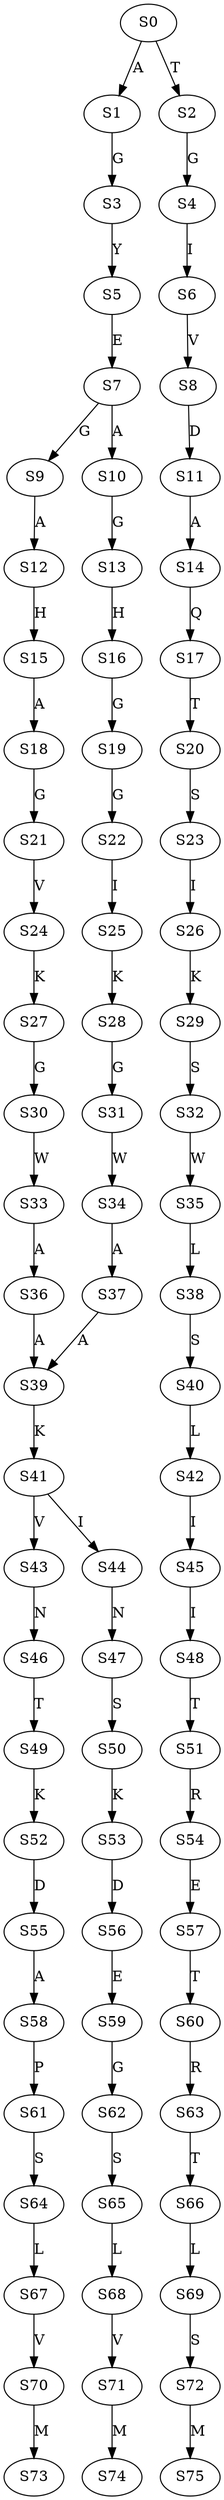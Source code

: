 strict digraph  {
	S0 -> S1 [ label = A ];
	S0 -> S2 [ label = T ];
	S1 -> S3 [ label = G ];
	S2 -> S4 [ label = G ];
	S3 -> S5 [ label = Y ];
	S4 -> S6 [ label = I ];
	S5 -> S7 [ label = E ];
	S6 -> S8 [ label = V ];
	S7 -> S9 [ label = G ];
	S7 -> S10 [ label = A ];
	S8 -> S11 [ label = D ];
	S9 -> S12 [ label = A ];
	S10 -> S13 [ label = G ];
	S11 -> S14 [ label = A ];
	S12 -> S15 [ label = H ];
	S13 -> S16 [ label = H ];
	S14 -> S17 [ label = Q ];
	S15 -> S18 [ label = A ];
	S16 -> S19 [ label = G ];
	S17 -> S20 [ label = T ];
	S18 -> S21 [ label = G ];
	S19 -> S22 [ label = G ];
	S20 -> S23 [ label = S ];
	S21 -> S24 [ label = V ];
	S22 -> S25 [ label = I ];
	S23 -> S26 [ label = I ];
	S24 -> S27 [ label = K ];
	S25 -> S28 [ label = K ];
	S26 -> S29 [ label = K ];
	S27 -> S30 [ label = G ];
	S28 -> S31 [ label = G ];
	S29 -> S32 [ label = S ];
	S30 -> S33 [ label = W ];
	S31 -> S34 [ label = W ];
	S32 -> S35 [ label = W ];
	S33 -> S36 [ label = A ];
	S34 -> S37 [ label = A ];
	S35 -> S38 [ label = L ];
	S36 -> S39 [ label = A ];
	S37 -> S39 [ label = A ];
	S38 -> S40 [ label = S ];
	S39 -> S41 [ label = K ];
	S40 -> S42 [ label = L ];
	S41 -> S43 [ label = V ];
	S41 -> S44 [ label = I ];
	S42 -> S45 [ label = I ];
	S43 -> S46 [ label = N ];
	S44 -> S47 [ label = N ];
	S45 -> S48 [ label = I ];
	S46 -> S49 [ label = T ];
	S47 -> S50 [ label = S ];
	S48 -> S51 [ label = T ];
	S49 -> S52 [ label = K ];
	S50 -> S53 [ label = K ];
	S51 -> S54 [ label = R ];
	S52 -> S55 [ label = D ];
	S53 -> S56 [ label = D ];
	S54 -> S57 [ label = E ];
	S55 -> S58 [ label = A ];
	S56 -> S59 [ label = E ];
	S57 -> S60 [ label = T ];
	S58 -> S61 [ label = P ];
	S59 -> S62 [ label = G ];
	S60 -> S63 [ label = R ];
	S61 -> S64 [ label = S ];
	S62 -> S65 [ label = S ];
	S63 -> S66 [ label = T ];
	S64 -> S67 [ label = L ];
	S65 -> S68 [ label = L ];
	S66 -> S69 [ label = L ];
	S67 -> S70 [ label = V ];
	S68 -> S71 [ label = V ];
	S69 -> S72 [ label = S ];
	S70 -> S73 [ label = M ];
	S71 -> S74 [ label = M ];
	S72 -> S75 [ label = M ];
}
